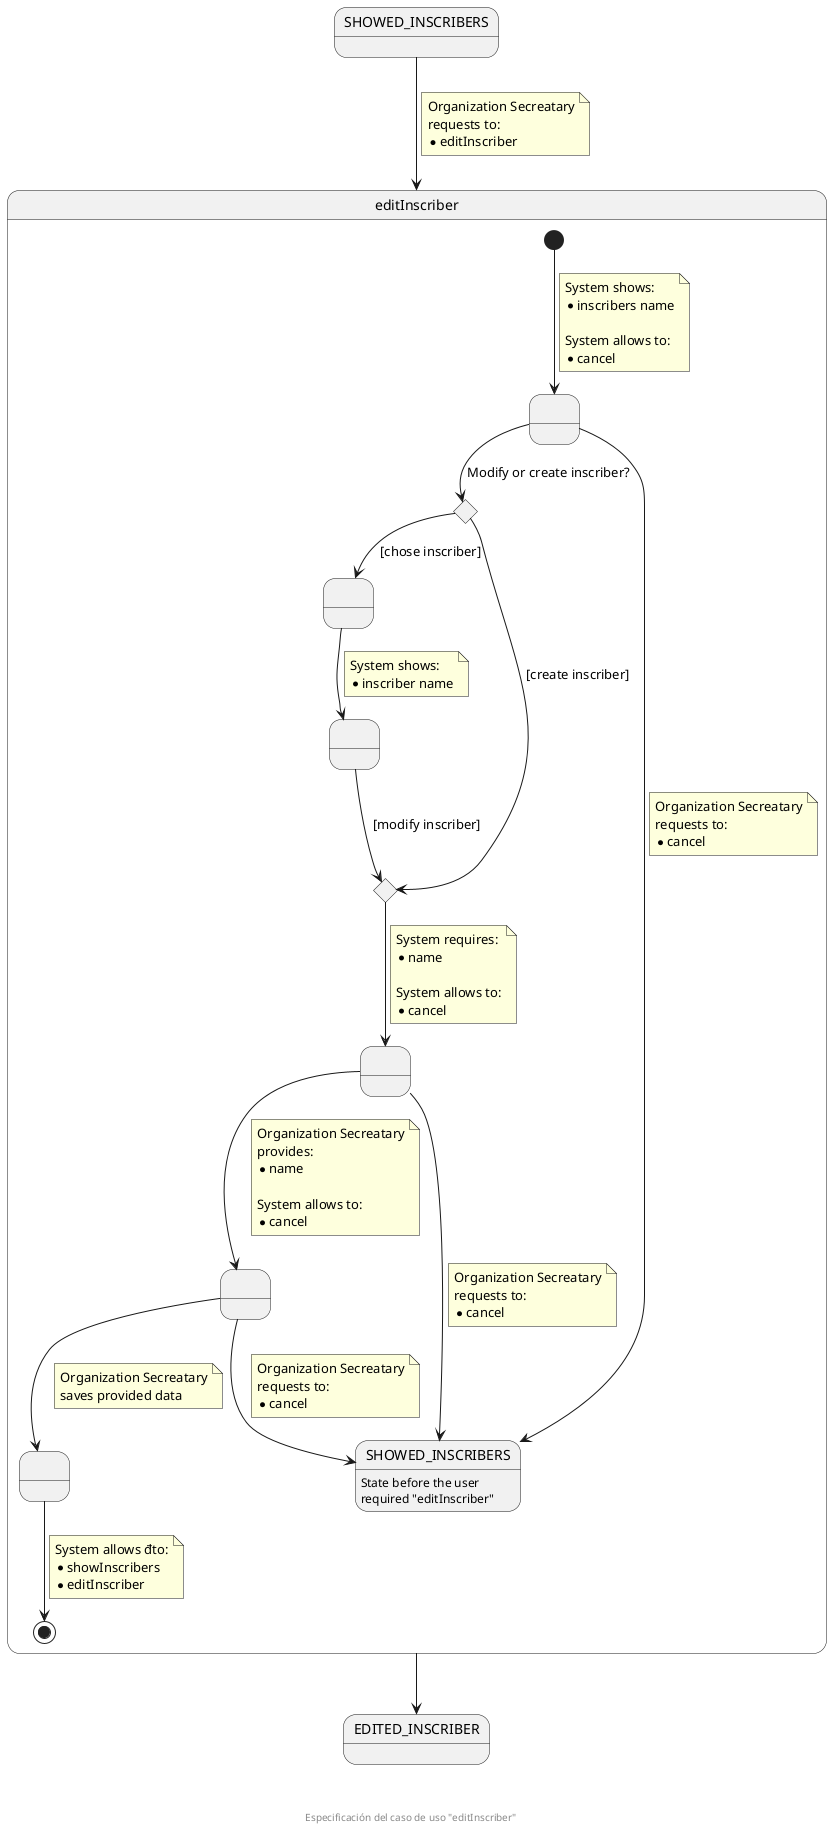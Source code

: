 @startuml
state SHOWED_INSCRIBERS
state editInscriber {
  state " " as SHOWED_INSCRIBERS_TO_BE_EDITED
  state createOrModifyCHC <<choice>>
  state " " as providedInscriber
  state " " as showedData
  state createOrModifyCHC2 <<choice>>
  state " " as pendingData
  state " " as providedData
  state " " as savedData
  [*] --> SHOWED_INSCRIBERS_TO_BE_EDITED
  note on link
    System shows:
    * inscribers name

    System allows to:
    * cancel
  end note

  SHOWED_INSCRIBERS_TO_BE_EDITED --> createOrModifyCHC : Modify or create inscriber?

  SHOWED_INSCRIBERS_TO_BE_EDITED --> SHOWED_INSCRIBERS_F
  note on link
    Organization Secreatary
    requests to:
    * cancel
  end note

  createOrModifyCHC --> providedInscriber : [chose inscriber]
  createOrModifyCHC --> createOrModifyCHC2 : [create inscriber]
  providedInscriber --> showedData
  note on link
    System shows:
    * inscriber name
  end note
  showedData --> createOrModifyCHC2 : [modify inscriber]
  createOrModifyCHC2 --> pendingData
  note on link
    System requires:
    * name

    System allows to:
    * cancel
  end note
  pendingData --> SHOWED_INSCRIBERS_F
  note on link
    Organization Secreatary
    requests to:
    * cancel
  end note

  pendingData --> providedData
  note on link
    Organization Secreatary
    provides:
    * name

    System allows to:
    * cancel
  end note

  providedData --> savedData
  note on link
    Organization Secreatary
    saves provided data
  end note

  providedData --> SHOWED_INSCRIBERS_F
  note on link
    Organization Secreatary
    requests to:
    * cancel
  end note

  savedData --> [*]
  note on link
    System allows đto:
    * showInscribers
    * editInscriber
  end note
}
state EDITED_INSCRIBER
state "SHOWED_INSCRIBERS" as SHOWED_INSCRIBERS_F : State before the user\nrequired "editInscriber"

SHOWED_INSCRIBERS --> editInscriber
note on link
  Organization Secreatary
  requests to:
  * editInscriber
end note

editInscriber --> EDITED_INSCRIBER

footer \n\n\n Especificación del caso de uso "editInscriber"
@enduml
